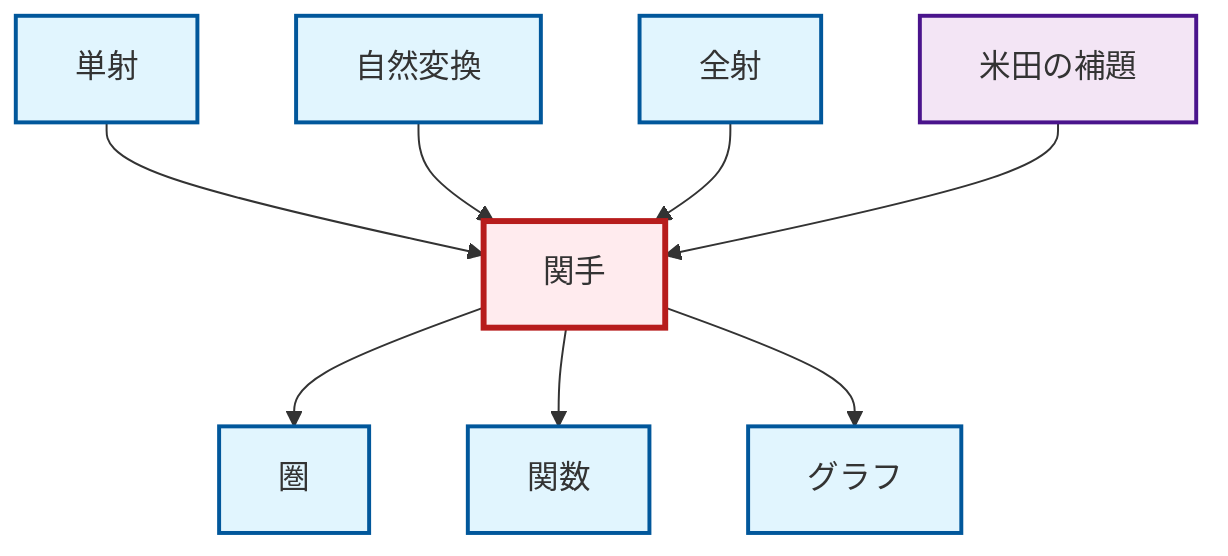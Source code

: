graph TD
    classDef definition fill:#e1f5fe,stroke:#01579b,stroke-width:2px
    classDef theorem fill:#f3e5f5,stroke:#4a148c,stroke-width:2px
    classDef axiom fill:#fff3e0,stroke:#e65100,stroke-width:2px
    classDef example fill:#e8f5e9,stroke:#1b5e20,stroke-width:2px
    classDef current fill:#ffebee,stroke:#b71c1c,stroke-width:3px
    def-functor["関手"]:::definition
    def-monomorphism["単射"]:::definition
    def-function["関数"]:::definition
    def-graph["グラフ"]:::definition
    def-category["圏"]:::definition
    thm-yoneda["米田の補題"]:::theorem
    def-natural-transformation["自然変換"]:::definition
    def-epimorphism["全射"]:::definition
    def-monomorphism --> def-functor
    def-natural-transformation --> def-functor
    def-functor --> def-category
    def-functor --> def-function
    def-epimorphism --> def-functor
    def-functor --> def-graph
    thm-yoneda --> def-functor
    class def-functor current